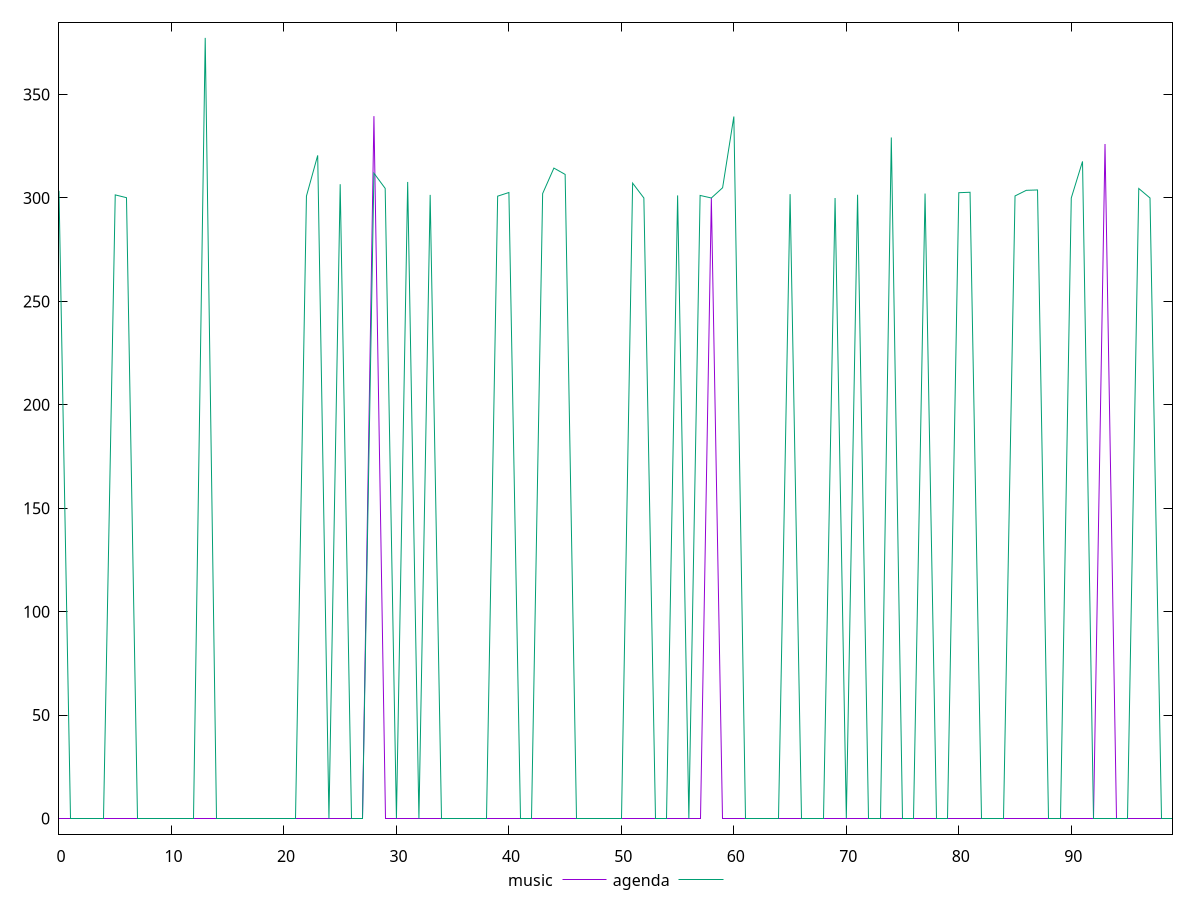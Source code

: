 reset

$music <<EOF
0 0
1 0
2 0
3 0
4 0
5 0
6 0
7 0
8 0
9 0
10 0
11 0
12 0
13 0
14 0
15 0
16 0
17 0
18 0
19 0
20 0
21 0
22 0
23 0
24 0
25 0
26 0
27 0
28 339.58
29 0
30 0
31 0
32 0
33 0
34 0
35 0
36 0
37 0
38 0
39 0
40 0
41 0
42 0
43 0
44 0
45 0
46 0
47 0
48 0
49 0
50 0
51 0
52 0
53 0
54 0
55 0
56 0
57 0
58 300
59 0
60 0
61 0
62 0
63 0
64 0
65 0
66 0
67 0
68 0
69 0
70 0
71 0
72 0
73 0
74 0
75 0
76 0
77 0
78 0
79 0
80 0
81 0
82 0
83 0
84 0
85 0
86 0
87 0
88 0
89 0
90 0
91 0
92 0
93 326.11
94 0
95 0
96 0
97 0
98 0
99 0
EOF

$agenda <<EOF
0 303.456
1 0
2 0
3 0
4 0
5 301.496
6 300.146
7 0
8 0
9 0
10 0
11 0
12 0
13 377.39
14 0
15 0
16 0
17 0
18 0
19 0
20 0
21 0
22 300.922
23 320.6
24 0
25 306.652
26 0
27 0
28 311.99399999999997
29 304.646
30 0
31 307.75
32 0
33 301.51800000000003
34 0
35 0
36 0
37 0
38 0
39 300.878
40 302.648
41 0
42 0
43 302.134
44 314.45
45 311.398
46 0
47 0
48 0
49 0
50 0
51 307.18
52 300
53 0
54 0
55 301.252
56 0
57 301.234
58 300
59 304.946
60 339.39
61 0
62 0
63 0
64 0
65 301.846
66 0
67 0
68 0
69 300
70 0
71 301.556
72 0
73 0
74 329.24
75 0
76 0
77 302.138
78 0
79 0
80 302.556
81 302.764
82 0
83 0
84 0
85 300.988
86 303.702
87 303.886
88 0
89 0
90 300
91 317.682
92 0
93 0
94 0
95 0
96 304.59
97 300
98 0
99 0
EOF

set key outside below
set xrange [0:99]
set yrange [-7.5478:384.9378]
set trange [-7.5478:384.9378]
set terminal svg size 640, 520 enhanced background rgb 'white'
set output "reports/report_00027_2021-02-24T12-40-31.850Z/uses-rel-preconnect/comparison/line/0_vs_1.svg"

plot $music title "music" with line, \
     $agenda title "agenda" with line

reset
